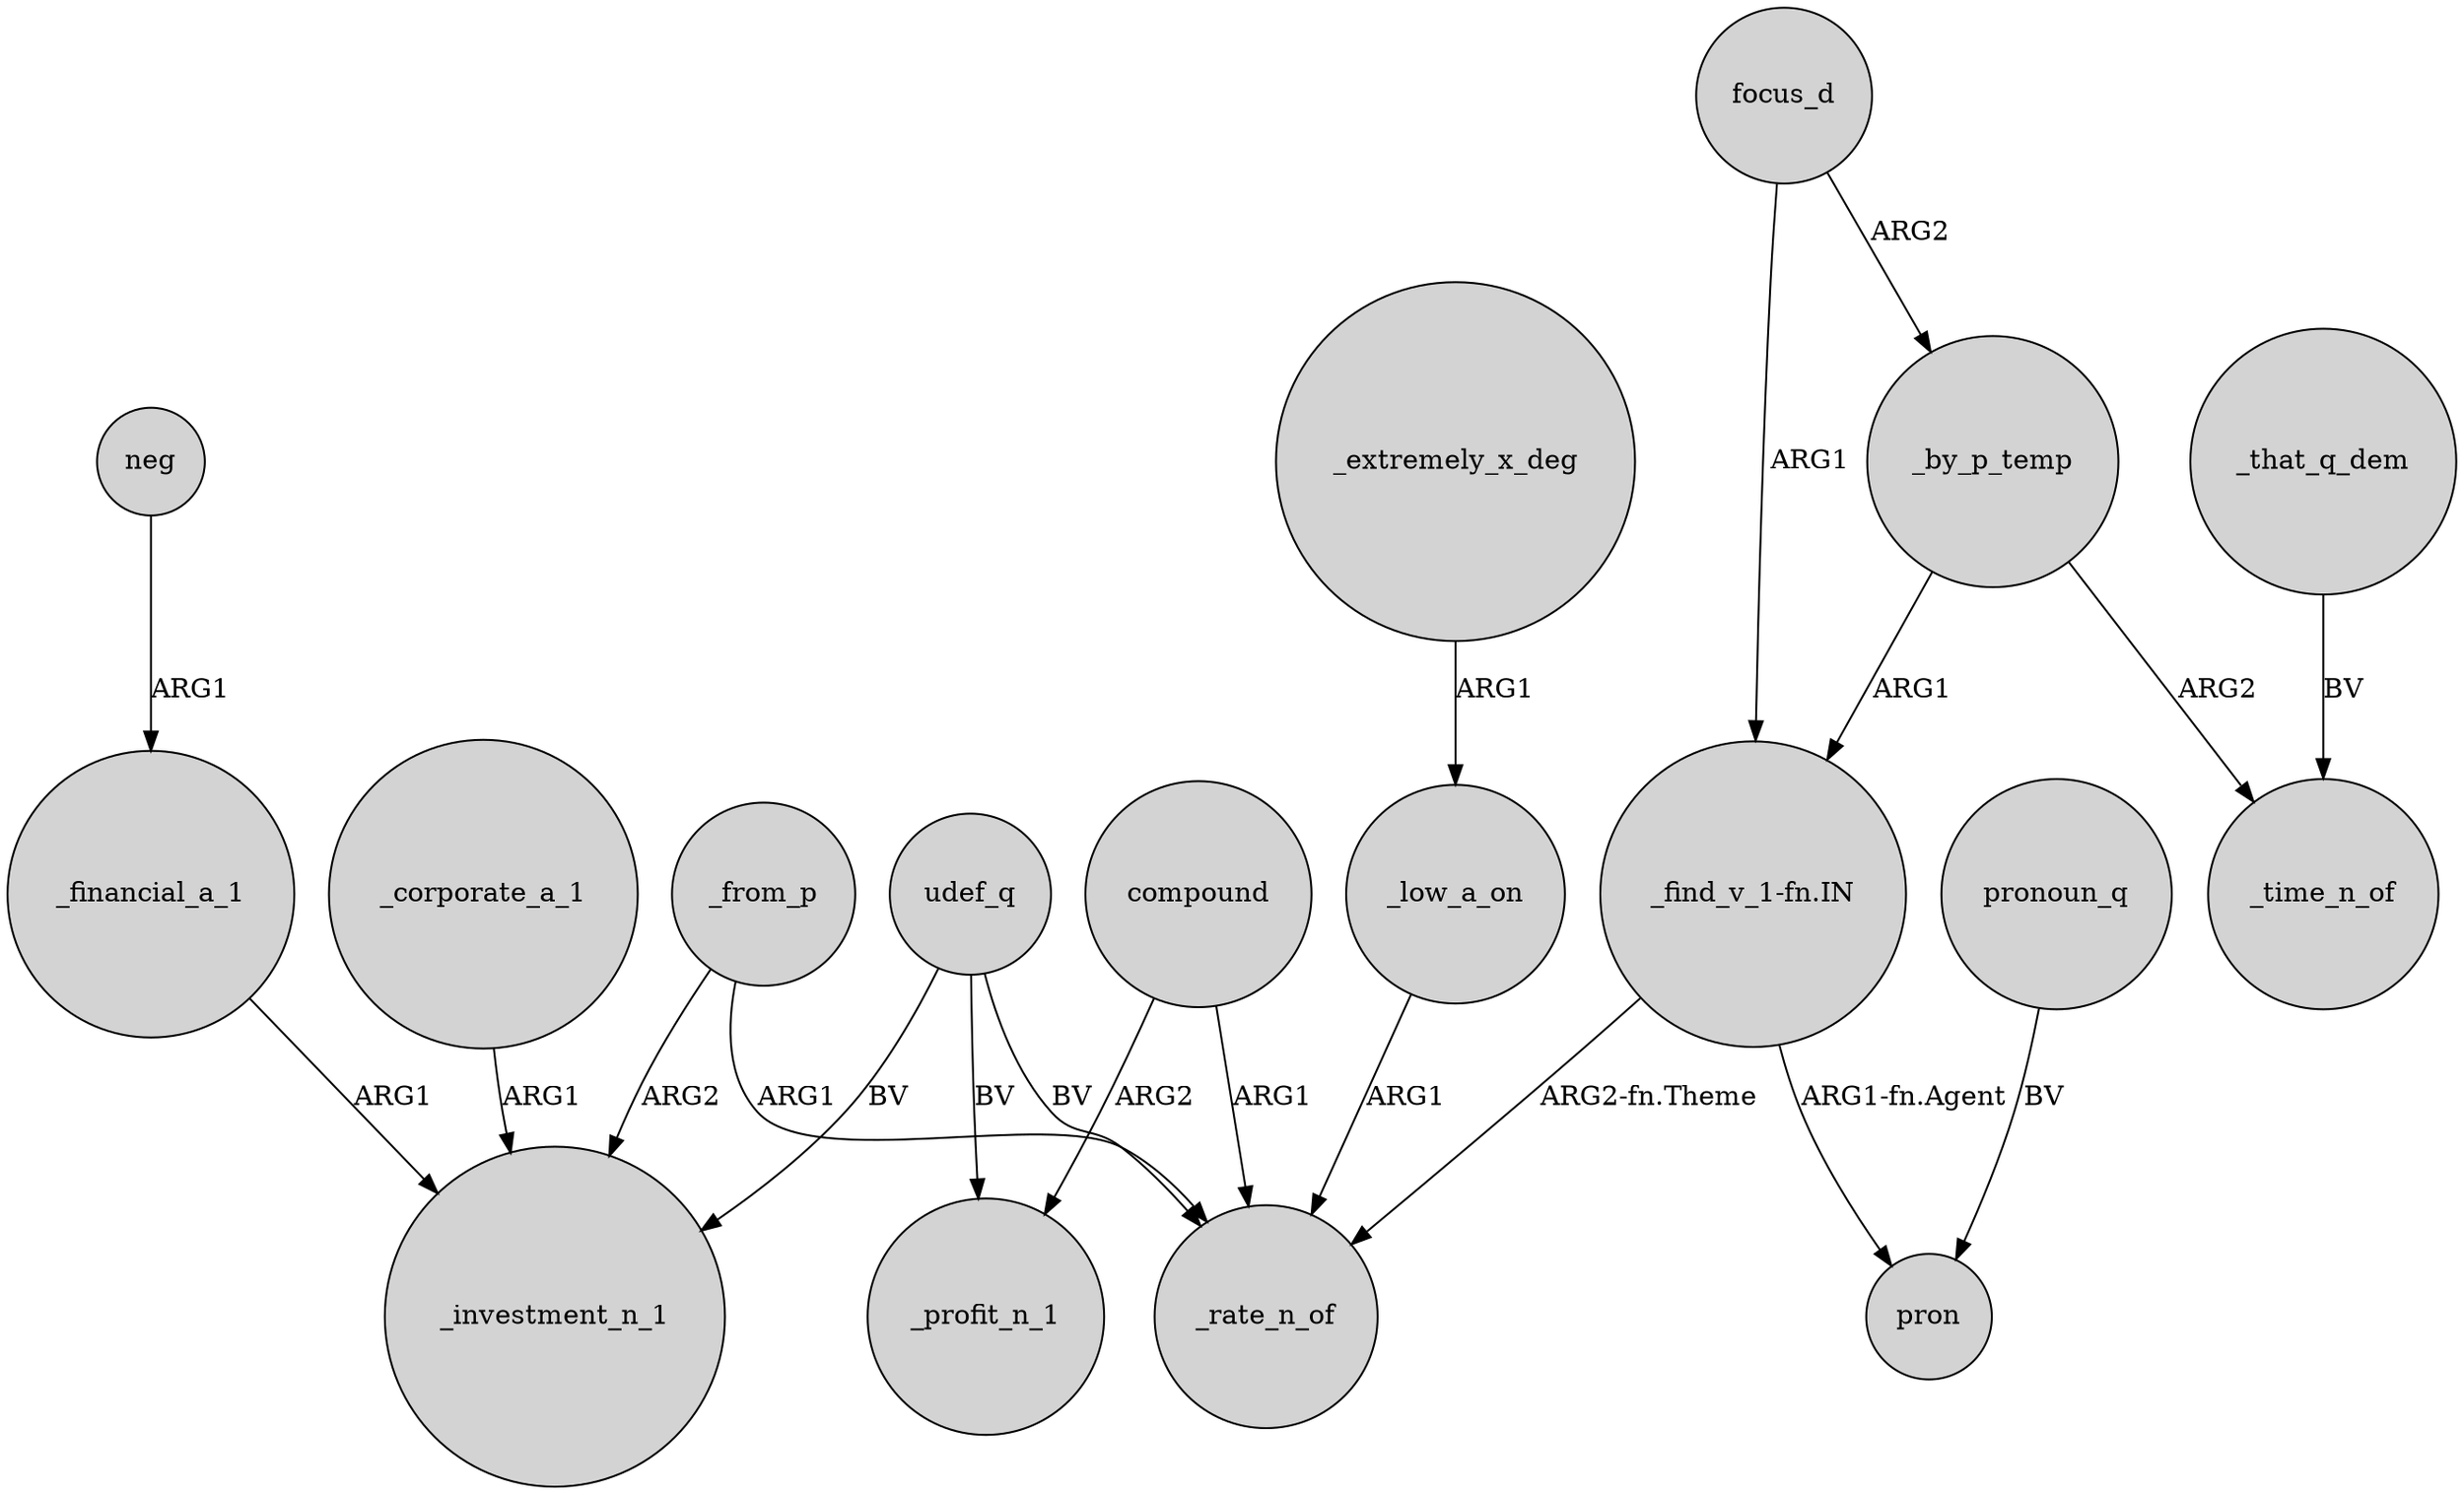 digraph {
	node [shape=circle style=filled]
	"_find_v_1-fn.IN" -> _rate_n_of [label="ARG2-fn.Theme"]
	_financial_a_1 -> _investment_n_1 [label=ARG1]
	_that_q_dem -> _time_n_of [label=BV]
	_corporate_a_1 -> _investment_n_1 [label=ARG1]
	focus_d -> "_find_v_1-fn.IN" [label=ARG1]
	_from_p -> _investment_n_1 [label=ARG2]
	compound -> _rate_n_of [label=ARG1]
	udef_q -> _rate_n_of [label=BV]
	pronoun_q -> pron [label=BV]
	_low_a_on -> _rate_n_of [label=ARG1]
	_by_p_temp -> "_find_v_1-fn.IN" [label=ARG1]
	_from_p -> _rate_n_of [label=ARG1]
	compound -> _profit_n_1 [label=ARG2]
	_extremely_x_deg -> _low_a_on [label=ARG1]
	udef_q -> _investment_n_1 [label=BV]
	udef_q -> _profit_n_1 [label=BV]
	"_find_v_1-fn.IN" -> pron [label="ARG1-fn.Agent"]
	_by_p_temp -> _time_n_of [label=ARG2]
	focus_d -> _by_p_temp [label=ARG2]
	neg -> _financial_a_1 [label=ARG1]
}
